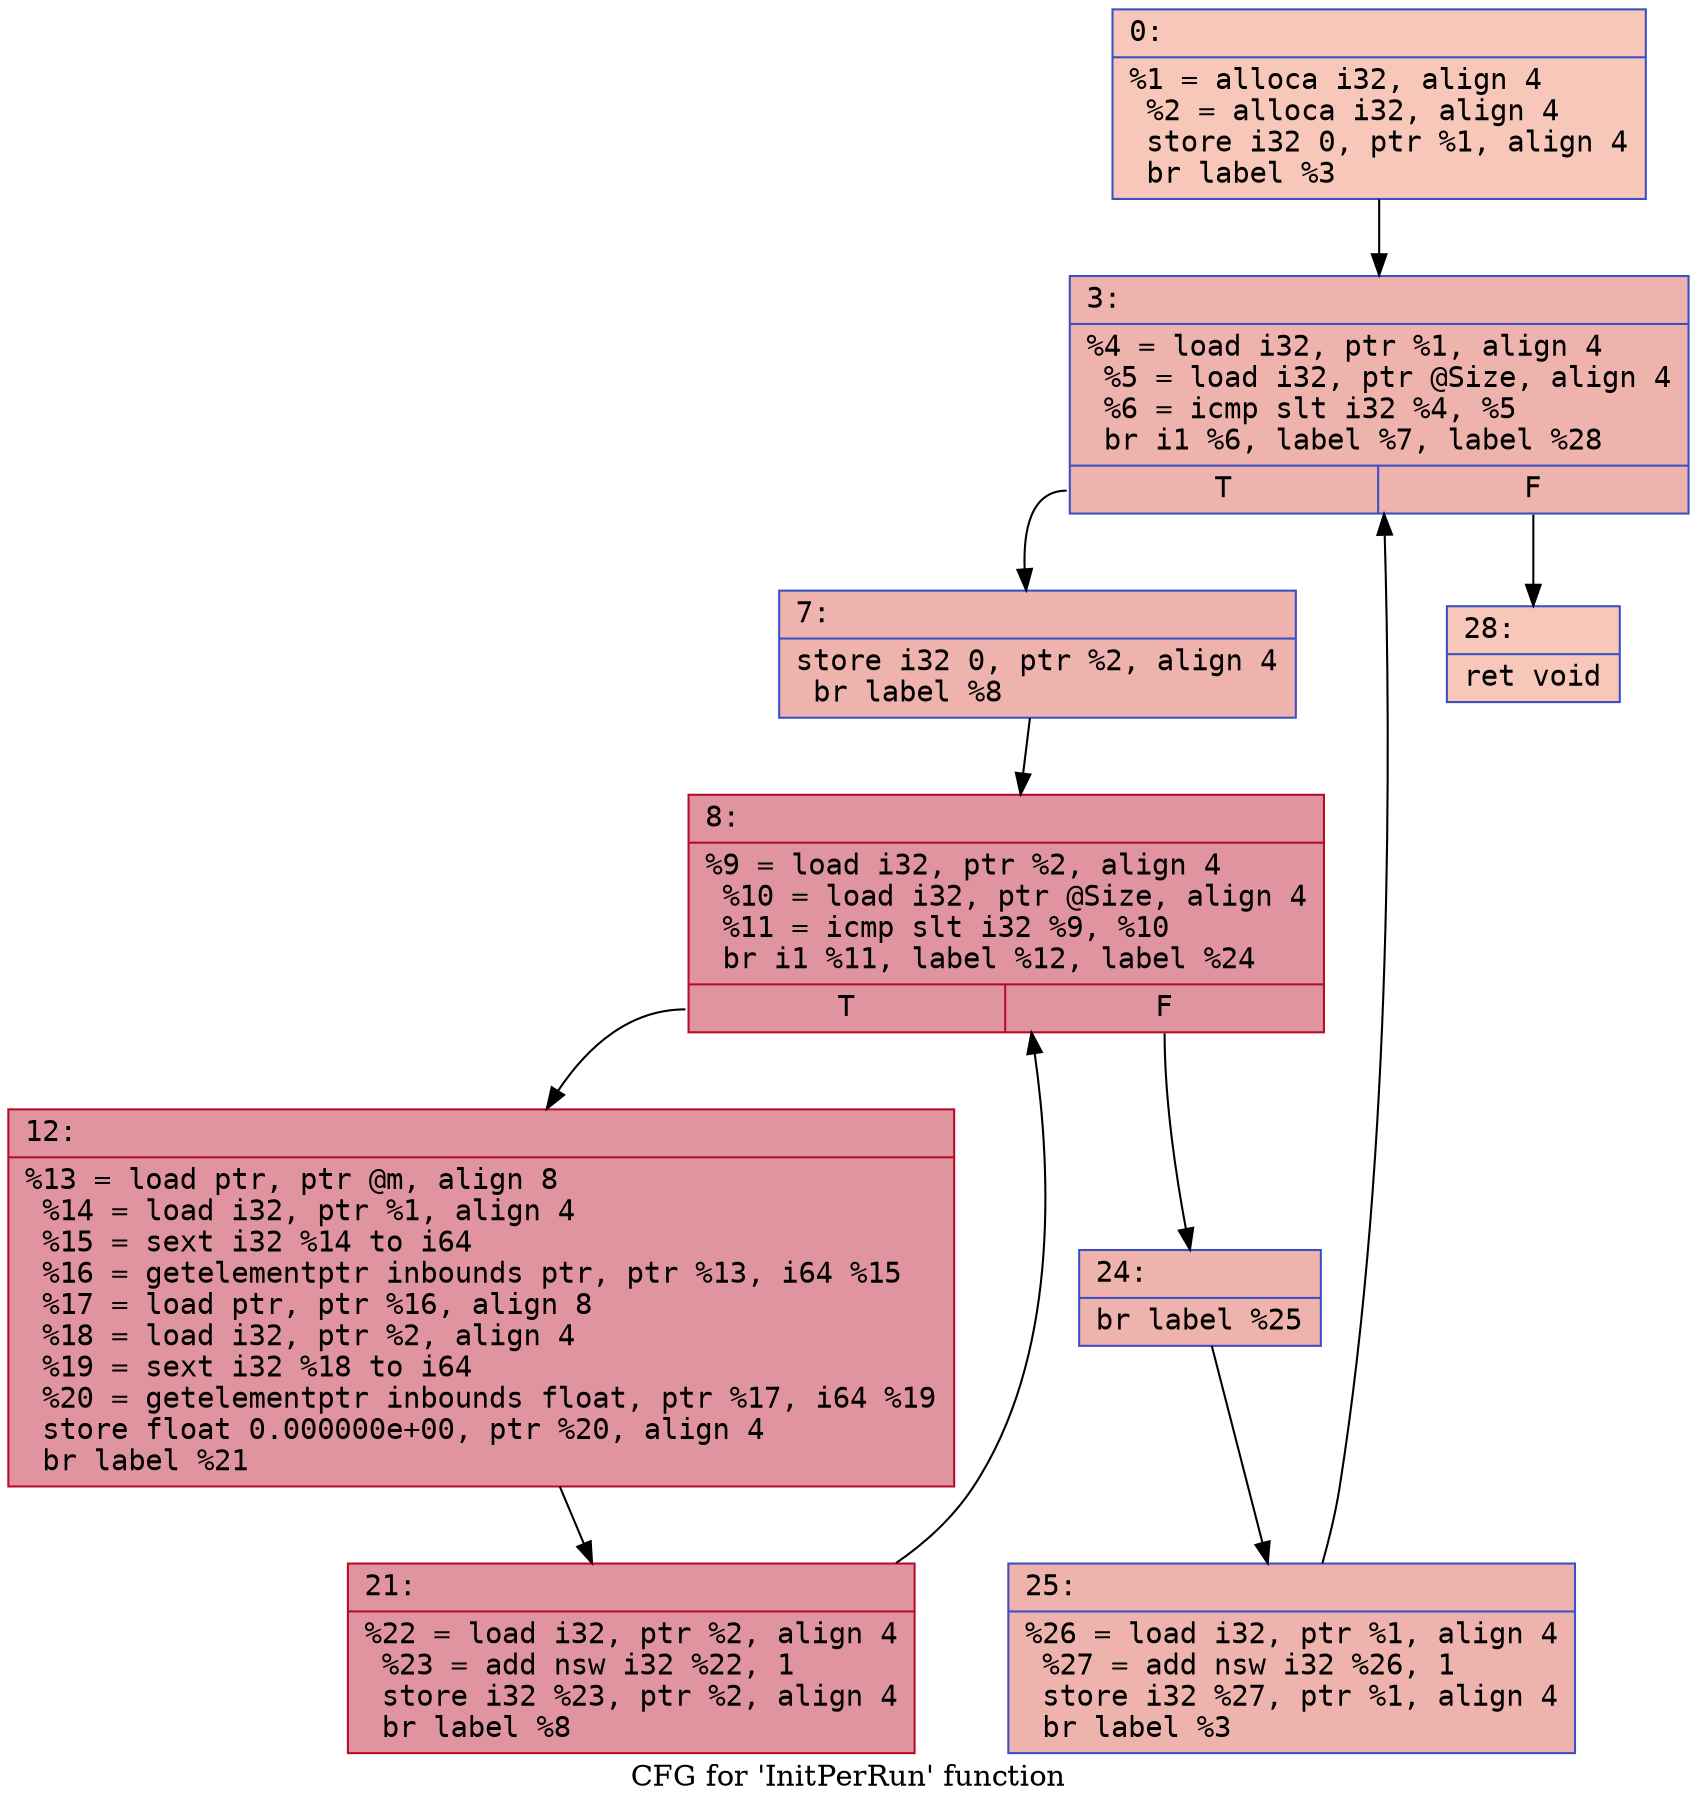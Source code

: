 digraph "CFG for 'InitPerRun' function" {
	label="CFG for 'InitPerRun' function";

	Node0x600002e32210 [shape=record,color="#3d50c3ff", style=filled, fillcolor="#ec7f6370" fontname="Courier",label="{0:\l|  %1 = alloca i32, align 4\l  %2 = alloca i32, align 4\l  store i32 0, ptr %1, align 4\l  br label %3\l}"];
	Node0x600002e32210 -> Node0x600002e32260[tooltip="0 -> 3\nProbability 100.00%" ];
	Node0x600002e32260 [shape=record,color="#3d50c3ff", style=filled, fillcolor="#d6524470" fontname="Courier",label="{3:\l|  %4 = load i32, ptr %1, align 4\l  %5 = load i32, ptr @Size, align 4\l  %6 = icmp slt i32 %4, %5\l  br i1 %6, label %7, label %28\l|{<s0>T|<s1>F}}"];
	Node0x600002e32260:s0 -> Node0x600002e322b0[tooltip="3 -> 7\nProbability 96.88%" ];
	Node0x600002e32260:s1 -> Node0x600002e32490[tooltip="3 -> 28\nProbability 3.12%" ];
	Node0x600002e322b0 [shape=record,color="#3d50c3ff", style=filled, fillcolor="#d6524470" fontname="Courier",label="{7:\l|  store i32 0, ptr %2, align 4\l  br label %8\l}"];
	Node0x600002e322b0 -> Node0x600002e32300[tooltip="7 -> 8\nProbability 100.00%" ];
	Node0x600002e32300 [shape=record,color="#b70d28ff", style=filled, fillcolor="#b70d2870" fontname="Courier",label="{8:\l|  %9 = load i32, ptr %2, align 4\l  %10 = load i32, ptr @Size, align 4\l  %11 = icmp slt i32 %9, %10\l  br i1 %11, label %12, label %24\l|{<s0>T|<s1>F}}"];
	Node0x600002e32300:s0 -> Node0x600002e32350[tooltip="8 -> 12\nProbability 96.88%" ];
	Node0x600002e32300:s1 -> Node0x600002e323f0[tooltip="8 -> 24\nProbability 3.12%" ];
	Node0x600002e32350 [shape=record,color="#b70d28ff", style=filled, fillcolor="#b70d2870" fontname="Courier",label="{12:\l|  %13 = load ptr, ptr @m, align 8\l  %14 = load i32, ptr %1, align 4\l  %15 = sext i32 %14 to i64\l  %16 = getelementptr inbounds ptr, ptr %13, i64 %15\l  %17 = load ptr, ptr %16, align 8\l  %18 = load i32, ptr %2, align 4\l  %19 = sext i32 %18 to i64\l  %20 = getelementptr inbounds float, ptr %17, i64 %19\l  store float 0.000000e+00, ptr %20, align 4\l  br label %21\l}"];
	Node0x600002e32350 -> Node0x600002e323a0[tooltip="12 -> 21\nProbability 100.00%" ];
	Node0x600002e323a0 [shape=record,color="#b70d28ff", style=filled, fillcolor="#b70d2870" fontname="Courier",label="{21:\l|  %22 = load i32, ptr %2, align 4\l  %23 = add nsw i32 %22, 1\l  store i32 %23, ptr %2, align 4\l  br label %8\l}"];
	Node0x600002e323a0 -> Node0x600002e32300[tooltip="21 -> 8\nProbability 100.00%" ];
	Node0x600002e323f0 [shape=record,color="#3d50c3ff", style=filled, fillcolor="#d6524470" fontname="Courier",label="{24:\l|  br label %25\l}"];
	Node0x600002e323f0 -> Node0x600002e32440[tooltip="24 -> 25\nProbability 100.00%" ];
	Node0x600002e32440 [shape=record,color="#3d50c3ff", style=filled, fillcolor="#d6524470" fontname="Courier",label="{25:\l|  %26 = load i32, ptr %1, align 4\l  %27 = add nsw i32 %26, 1\l  store i32 %27, ptr %1, align 4\l  br label %3\l}"];
	Node0x600002e32440 -> Node0x600002e32260[tooltip="25 -> 3\nProbability 100.00%" ];
	Node0x600002e32490 [shape=record,color="#3d50c3ff", style=filled, fillcolor="#ec7f6370" fontname="Courier",label="{28:\l|  ret void\l}"];
}

